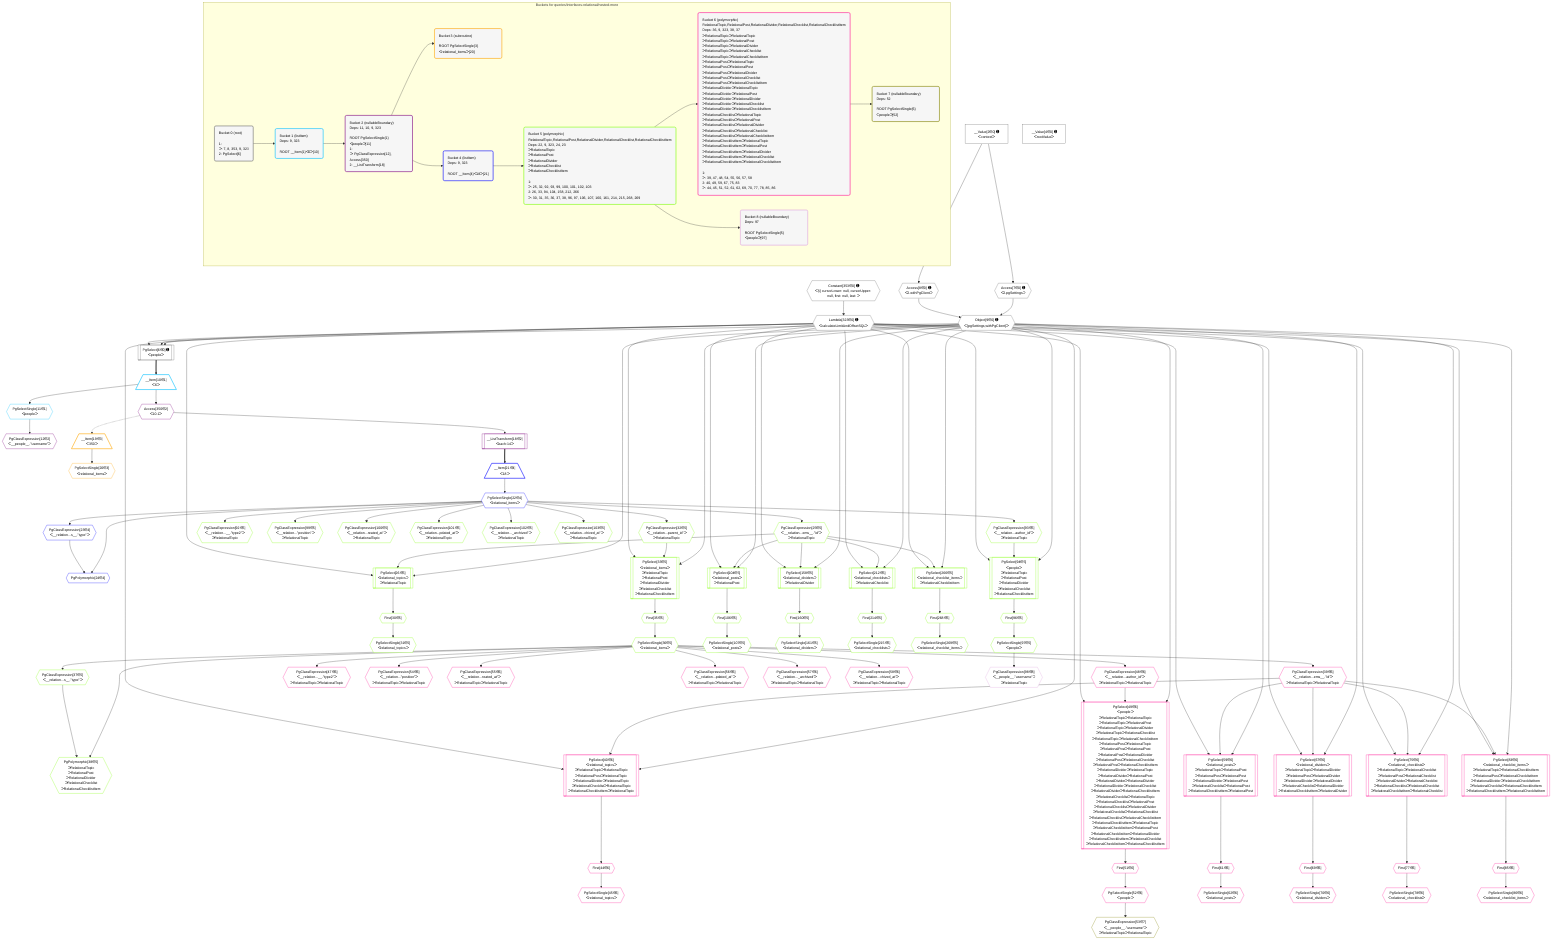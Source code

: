 %%{init: {'themeVariables': { 'fontSize': '12px'}}}%%
graph TD
    classDef path fill:#eee,stroke:#000,color:#000
    classDef plan fill:#fff,stroke-width:1px,color:#000
    classDef itemplan fill:#fff,stroke-width:2px,color:#000
    classDef unbatchedplan fill:#dff,stroke-width:1px,color:#000
    classDef sideeffectplan fill:#fcc,stroke-width:2px,color:#000
    classDef bucket fill:#f6f6f6,color:#000,stroke-width:2px,text-align:left


    %% plan dependencies
    PgSelect6[["PgSelect[6∈0] ➊<br />ᐸpeopleᐳ"]]:::plan
    Object9{{"Object[9∈0] ➊<br />ᐸ{pgSettings,withPgClient}ᐳ"}}:::plan
    Lambda323{{"Lambda[323∈0] ➊<br />ᐸcalculateLimitAndOffsetSQLᐳ"}}:::plan
    Object9 & Lambda323 & Lambda323 --> PgSelect6
    Access7{{"Access[7∈0] ➊<br />ᐸ2.pgSettingsᐳ"}}:::plan
    Access8{{"Access[8∈0] ➊<br />ᐸ2.withPgClientᐳ"}}:::plan
    Access7 & Access8 --> Object9
    __Value2["__Value[2∈0] ➊<br />ᐸcontextᐳ"]:::plan
    __Value2 --> Access7
    __Value2 --> Access8
    Constant353{{"Constant[353∈0] ➊<br />ᐸ§{ cursorLower: null, cursorUpper: null, first: null, last: ᐳ"}}:::plan
    Constant353 --> Lambda323
    __Value4["__Value[4∈0] ➊<br />ᐸrootValueᐳ"]:::plan
    __Item10[/"__Item[10∈1]<br />ᐸ6ᐳ"\]:::itemplan
    PgSelect6 ==> __Item10
    PgSelectSingle11{{"PgSelectSingle[11∈1]<br />ᐸpeopleᐳ"}}:::plan
    __Item10 --> PgSelectSingle11
    PgClassExpression12{{"PgClassExpression[12∈2]<br />ᐸ__people__.”username”ᐳ"}}:::plan
    PgSelectSingle11 --> PgClassExpression12
    __ListTransform18[["__ListTransform[18∈2]<br />ᐸeach:14ᐳ"]]:::plan
    Access350{{"Access[350∈2]<br />ᐸ10.1ᐳ"}}:::plan
    Access350 --> __ListTransform18
    __Item10 --> Access350
    __Item19[/"__Item[19∈3]<br />ᐸ350ᐳ"\]:::itemplan
    Access350 -.-> __Item19
    PgSelectSingle20{{"PgSelectSingle[20∈3]<br />ᐸrelational_itemsᐳ"}}:::plan
    __Item19 --> PgSelectSingle20
    PgPolymorphic24{{"PgPolymorphic[24∈4]"}}:::plan
    PgSelectSingle22{{"PgSelectSingle[22∈4]<br />ᐸrelational_itemsᐳ"}}:::plan
    PgClassExpression23{{"PgClassExpression[23∈4]<br />ᐸ__relation...s__.”type”ᐳ"}}:::plan
    PgSelectSingle22 & PgClassExpression23 --> PgPolymorphic24
    __Item21[/"__Item[21∈4]<br />ᐸ18ᐳ"\]:::itemplan
    __ListTransform18 ==> __Item21
    __Item21 --> PgSelectSingle22
    PgSelectSingle22 --> PgClassExpression23
    PgSelect26[["PgSelect[26∈5]<br />ᐸrelational_topicsᐳ<br />ᐳRelationalTopic"]]:::plan
    PgClassExpression25{{"PgClassExpression[25∈5]<br />ᐸ__relation...ems__.”id”ᐳ<br />ᐳRelationalTopic"}}:::plan
    Object9 & PgClassExpression25 & Lambda323 --> PgSelect26
    PgSelect33[["PgSelect[33∈5]<br />ᐸrelational_itemsᐳ<br />ᐳRelationalTopic<br />ᐳRelationalPost<br />ᐳRelationalDivider<br />ᐳRelationalChecklist<br />ᐳRelationalChecklistItem"]]:::plan
    PgClassExpression32{{"PgClassExpression[32∈5]<br />ᐸ__relation...parent_id”ᐳ<br />ᐳRelationalTopic"}}:::plan
    Object9 & PgClassExpression32 & Lambda323 --> PgSelect33
    PgSelect94[["PgSelect[94∈5]<br />ᐸpeopleᐳ<br />ᐳRelationalTopic<br />ᐳRelationalPost<br />ᐳRelationalDivider<br />ᐳRelationalChecklist<br />ᐳRelationalChecklistItem"]]:::plan
    PgClassExpression93{{"PgClassExpression[93∈5]<br />ᐸ__relation...author_id”ᐳ<br />ᐳRelationalTopic"}}:::plan
    Object9 & PgClassExpression93 & Lambda323 --> PgSelect94
    PgSelect104[["PgSelect[104∈5]<br />ᐸrelational_postsᐳ<br />ᐳRelationalPost"]]:::plan
    Object9 & PgClassExpression25 & Lambda323 --> PgSelect104
    PgSelect158[["PgSelect[158∈5]<br />ᐸrelational_dividersᐳ<br />ᐳRelationalDivider"]]:::plan
    Object9 & PgClassExpression25 & Lambda323 --> PgSelect158
    PgSelect212[["PgSelect[212∈5]<br />ᐸrelational_checklistsᐳ<br />ᐳRelationalChecklist"]]:::plan
    Object9 & PgClassExpression25 & Lambda323 --> PgSelect212
    PgSelect266[["PgSelect[266∈5]<br />ᐸrelational_checklist_itemsᐳ<br />ᐳRelationalChecklistItem"]]:::plan
    Object9 & PgClassExpression25 & Lambda323 --> PgSelect266
    PgPolymorphic38{{"PgPolymorphic[38∈5]<br />ᐳRelationalTopic<br />ᐳRelationalPost<br />ᐳRelationalDivider<br />ᐳRelationalChecklist<br />ᐳRelationalChecklistItem"}}:::plan
    PgSelectSingle36{{"PgSelectSingle[36∈5]<br />ᐸrelational_itemsᐳ"}}:::plan
    PgClassExpression37{{"PgClassExpression[37∈5]<br />ᐸ__relation...s__.”type”ᐳ"}}:::plan
    PgSelectSingle36 & PgClassExpression37 --> PgPolymorphic38
    PgSelectSingle22 --> PgClassExpression25
    First30{{"First[30∈5]"}}:::plan
    PgSelect26 --> First30
    PgSelectSingle31{{"PgSelectSingle[31∈5]<br />ᐸrelational_topicsᐳ"}}:::plan
    First30 --> PgSelectSingle31
    PgSelectSingle22 --> PgClassExpression32
    First35{{"First[35∈5]"}}:::plan
    PgSelect33 --> First35
    First35 --> PgSelectSingle36
    PgSelectSingle36 --> PgClassExpression37
    PgClassExpression92{{"PgClassExpression[92∈5]<br />ᐸ__relation...__.”type2”ᐳ<br />ᐳRelationalTopic"}}:::plan
    PgSelectSingle22 --> PgClassExpression92
    PgSelectSingle22 --> PgClassExpression93
    First96{{"First[96∈5]"}}:::plan
    PgSelect94 --> First96
    PgSelectSingle97{{"PgSelectSingle[97∈5]<br />ᐸpeopleᐳ"}}:::plan
    First96 --> PgSelectSingle97
    PgClassExpression99{{"PgClassExpression[99∈5]<br />ᐸ__relation...”position”ᐳ<br />ᐳRelationalTopic"}}:::plan
    PgSelectSingle22 --> PgClassExpression99
    PgClassExpression100{{"PgClassExpression[100∈5]<br />ᐸ__relation...reated_at”ᐳ<br />ᐳRelationalTopic"}}:::plan
    PgSelectSingle22 --> PgClassExpression100
    PgClassExpression101{{"PgClassExpression[101∈5]<br />ᐸ__relation...pdated_at”ᐳ<br />ᐳRelationalTopic"}}:::plan
    PgSelectSingle22 --> PgClassExpression101
    PgClassExpression102{{"PgClassExpression[102∈5]<br />ᐸ__relation..._archived”ᐳ<br />ᐳRelationalTopic"}}:::plan
    PgSelectSingle22 --> PgClassExpression102
    PgClassExpression103{{"PgClassExpression[103∈5]<br />ᐸ__relation...chived_at”ᐳ<br />ᐳRelationalTopic"}}:::plan
    PgSelectSingle22 --> PgClassExpression103
    First106{{"First[106∈5]"}}:::plan
    PgSelect104 --> First106
    PgSelectSingle107{{"PgSelectSingle[107∈5]<br />ᐸrelational_postsᐳ"}}:::plan
    First106 --> PgSelectSingle107
    First160{{"First[160∈5]"}}:::plan
    PgSelect158 --> First160
    PgSelectSingle161{{"PgSelectSingle[161∈5]<br />ᐸrelational_dividersᐳ"}}:::plan
    First160 --> PgSelectSingle161
    First214{{"First[214∈5]"}}:::plan
    PgSelect212 --> First214
    PgSelectSingle215{{"PgSelectSingle[215∈5]<br />ᐸrelational_checklistsᐳ"}}:::plan
    First214 --> PgSelectSingle215
    First268{{"First[268∈5]"}}:::plan
    PgSelect266 --> First268
    PgSelectSingle269{{"PgSelectSingle[269∈5]<br />ᐸrelational_checklist_itemsᐳ"}}:::plan
    First268 --> PgSelectSingle269
    PgSelect40[["PgSelect[40∈6]<br />ᐸrelational_topicsᐳ<br />ᐳRelationalTopicᐳRelationalTopic<br />ᐳRelationalPostᐳRelationalTopic<br />ᐳRelationalDividerᐳRelationalTopic<br />ᐳRelationalChecklistᐳRelationalTopic<br />ᐳRelationalChecklistItemᐳRelationalTopic"]]:::plan
    PgClassExpression39{{"PgClassExpression[39∈6]<br />ᐸ__relation...ems__.”id”ᐳ<br />ᐳRelationalTopicᐳRelationalTopic"}}:::plan
    Object9 & PgClassExpression39 & Lambda323 --> PgSelect40
    PgSelect49[["PgSelect[49∈6]<br />ᐸpeopleᐳ<br />ᐳRelationalTopicᐳRelationalTopic<br />ᐳRelationalTopicᐳRelationalPost<br />ᐳRelationalTopicᐳRelationalDivider<br />ᐳRelationalTopicᐳRelationalChecklist<br />ᐳRelationalTopicᐳRelationalChecklistItem<br />ᐳRelationalPostᐳRelationalTopic<br />ᐳRelationalPostᐳRelationalPost<br />ᐳRelationalPostᐳRelationalDivider<br />ᐳRelationalPostᐳRelationalChecklist<br />ᐳRelationalPostᐳRelationalChecklistItem<br />ᐳRelationalDividerᐳRelationalTopic<br />ᐳRelationalDividerᐳRelationalPost<br />ᐳRelationalDividerᐳRelationalDivider<br />ᐳRelationalDividerᐳRelationalChecklist<br />ᐳRelationalDividerᐳRelationalChecklistItem<br />ᐳRelationalChecklistᐳRelationalTopic<br />ᐳRelationalChecklistᐳRelationalPost<br />ᐳRelationalChecklistᐳRelationalDivider<br />ᐳRelationalChecklistᐳRelationalChecklist<br />ᐳRelationalChecklistᐳRelationalChecklistItem<br />ᐳRelationalChecklistItemᐳRelationalTopic<br />ᐳRelationalChecklistItemᐳRelationalPost<br />ᐳRelationalChecklistItemᐳRelationalDivider<br />ᐳRelationalChecklistItemᐳRelationalChecklist<br />ᐳRelationalChecklistItemᐳRelationalChecklistItem"]]:::plan
    PgClassExpression48{{"PgClassExpression[48∈6]<br />ᐸ__relation...author_id”ᐳ<br />ᐳRelationalTopicᐳRelationalTopic"}}:::plan
    Object9 & PgClassExpression48 & Lambda323 --> PgSelect49
    PgSelect59[["PgSelect[59∈6]<br />ᐸrelational_postsᐳ<br />ᐳRelationalTopicᐳRelationalPost<br />ᐳRelationalPostᐳRelationalPost<br />ᐳRelationalDividerᐳRelationalPost<br />ᐳRelationalChecklistᐳRelationalPost<br />ᐳRelationalChecklistItemᐳRelationalPost"]]:::plan
    Object9 & PgClassExpression39 & Lambda323 --> PgSelect59
    PgSelect67[["PgSelect[67∈6]<br />ᐸrelational_dividersᐳ<br />ᐳRelationalTopicᐳRelationalDivider<br />ᐳRelationalPostᐳRelationalDivider<br />ᐳRelationalDividerᐳRelationalDivider<br />ᐳRelationalChecklistᐳRelationalDivider<br />ᐳRelationalChecklistItemᐳRelationalDivider"]]:::plan
    Object9 & PgClassExpression39 & Lambda323 --> PgSelect67
    PgSelect75[["PgSelect[75∈6]<br />ᐸrelational_checklistsᐳ<br />ᐳRelationalTopicᐳRelationalChecklist<br />ᐳRelationalPostᐳRelationalChecklist<br />ᐳRelationalDividerᐳRelationalChecklist<br />ᐳRelationalChecklistᐳRelationalChecklist<br />ᐳRelationalChecklistItemᐳRelationalChecklist"]]:::plan
    Object9 & PgClassExpression39 & Lambda323 --> PgSelect75
    PgSelect83[["PgSelect[83∈6]<br />ᐸrelational_checklist_itemsᐳ<br />ᐳRelationalTopicᐳRelationalChecklistItem<br />ᐳRelationalPostᐳRelationalChecklistItem<br />ᐳRelationalDividerᐳRelationalChecklistItem<br />ᐳRelationalChecklistᐳRelationalChecklistItem<br />ᐳRelationalChecklistItemᐳRelationalChecklistItem"]]:::plan
    Object9 & PgClassExpression39 & Lambda323 --> PgSelect83
    PgSelectSingle36 --> PgClassExpression39
    First44{{"First[44∈6]"}}:::plan
    PgSelect40 --> First44
    PgSelectSingle45{{"PgSelectSingle[45∈6]<br />ᐸrelational_topicsᐳ"}}:::plan
    First44 --> PgSelectSingle45
    PgClassExpression47{{"PgClassExpression[47∈6]<br />ᐸ__relation...__.”type2”ᐳ<br />ᐳRelationalTopicᐳRelationalTopic"}}:::plan
    PgSelectSingle36 --> PgClassExpression47
    PgSelectSingle36 --> PgClassExpression48
    First51{{"First[51∈6]"}}:::plan
    PgSelect49 --> First51
    PgSelectSingle52{{"PgSelectSingle[52∈6]<br />ᐸpeopleᐳ"}}:::plan
    First51 --> PgSelectSingle52
    PgClassExpression54{{"PgClassExpression[54∈6]<br />ᐸ__relation...”position”ᐳ<br />ᐳRelationalTopicᐳRelationalTopic"}}:::plan
    PgSelectSingle36 --> PgClassExpression54
    PgClassExpression55{{"PgClassExpression[55∈6]<br />ᐸ__relation...reated_at”ᐳ<br />ᐳRelationalTopicᐳRelationalTopic"}}:::plan
    PgSelectSingle36 --> PgClassExpression55
    PgClassExpression56{{"PgClassExpression[56∈6]<br />ᐸ__relation...pdated_at”ᐳ<br />ᐳRelationalTopicᐳRelationalTopic"}}:::plan
    PgSelectSingle36 --> PgClassExpression56
    PgClassExpression57{{"PgClassExpression[57∈6]<br />ᐸ__relation..._archived”ᐳ<br />ᐳRelationalTopicᐳRelationalTopic"}}:::plan
    PgSelectSingle36 --> PgClassExpression57
    PgClassExpression58{{"PgClassExpression[58∈6]<br />ᐸ__relation...chived_at”ᐳ<br />ᐳRelationalTopicᐳRelationalTopic"}}:::plan
    PgSelectSingle36 --> PgClassExpression58
    First61{{"First[61∈6]"}}:::plan
    PgSelect59 --> First61
    PgSelectSingle62{{"PgSelectSingle[62∈6]<br />ᐸrelational_postsᐳ"}}:::plan
    First61 --> PgSelectSingle62
    First69{{"First[69∈6]"}}:::plan
    PgSelect67 --> First69
    PgSelectSingle70{{"PgSelectSingle[70∈6]<br />ᐸrelational_dividersᐳ"}}:::plan
    First69 --> PgSelectSingle70
    First77{{"First[77∈6]"}}:::plan
    PgSelect75 --> First77
    PgSelectSingle78{{"PgSelectSingle[78∈6]<br />ᐸrelational_checklistsᐳ"}}:::plan
    First77 --> PgSelectSingle78
    First85{{"First[85∈6]"}}:::plan
    PgSelect83 --> First85
    PgSelectSingle86{{"PgSelectSingle[86∈6]<br />ᐸrelational_checklist_itemsᐳ"}}:::plan
    First85 --> PgSelectSingle86
    PgClassExpression53{{"PgClassExpression[53∈7]<br />ᐸ__people__.”username”ᐳ<br />ᐳRelationalTopicᐳRelationalTopic"}}:::plan
    PgSelectSingle52 --> PgClassExpression53
    PgClassExpression98{{"PgClassExpression[98∈8]<br />ᐸ__people__.”username”ᐳ<br />ᐳRelationalTopic"}}:::plan
    PgSelectSingle97 --> PgClassExpression98

    %% define steps

    subgraph "Buckets for queries/interfaces-relational/nested-more"
    Bucket0("Bucket 0 (root)<br /><br />1: <br />ᐳ: 7, 8, 353, 9, 323<br />2: PgSelect[6]"):::bucket
    classDef bucket0 stroke:#696969
    class Bucket0,__Value2,__Value4,PgSelect6,Access7,Access8,Object9,Lambda323,Constant353 bucket0
    Bucket1("Bucket 1 (listItem)<br />Deps: 9, 323<br /><br />ROOT __Item{1}ᐸ6ᐳ[10]"):::bucket
    classDef bucket1 stroke:#00bfff
    class Bucket1,__Item10,PgSelectSingle11 bucket1
    Bucket2("Bucket 2 (nullableBoundary)<br />Deps: 11, 10, 9, 323<br /><br />ROOT PgSelectSingle{1}ᐸpeopleᐳ[11]<br />1: <br />ᐳ: PgClassExpression[12], Access[350]<br />2: __ListTransform[18]"):::bucket
    classDef bucket2 stroke:#7f007f
    class Bucket2,PgClassExpression12,__ListTransform18,Access350 bucket2
    Bucket3("Bucket 3 (subroutine)<br /><br />ROOT PgSelectSingle{3}ᐸrelational_itemsᐳ[20]"):::bucket
    classDef bucket3 stroke:#ffa500
    class Bucket3,__Item19,PgSelectSingle20 bucket3
    Bucket4("Bucket 4 (listItem)<br />Deps: 9, 323<br /><br />ROOT __Item{4}ᐸ18ᐳ[21]"):::bucket
    classDef bucket4 stroke:#0000ff
    class Bucket4,__Item21,PgSelectSingle22,PgClassExpression23,PgPolymorphic24 bucket4
    Bucket5("Bucket 5 (polymorphic)<br />RelationalTopic,RelationalPost,RelationalDivider,RelationalChecklist,RelationalChecklistItem<br />Deps: 22, 9, 323, 24, 23<br />ᐳRelationalTopic<br />ᐳRelationalPost<br />ᐳRelationalDivider<br />ᐳRelationalChecklist<br />ᐳRelationalChecklistItem<br /><br />1: <br />ᐳ: 25, 32, 92, 93, 99, 100, 101, 102, 103<br />2: 26, 33, 94, 104, 158, 212, 266<br />ᐳ: 30, 31, 35, 36, 37, 38, 96, 97, 106, 107, 160, 161, 214, 215, 268, 269"):::bucket
    classDef bucket5 stroke:#7fff00
    class Bucket5,PgClassExpression25,PgSelect26,First30,PgSelectSingle31,PgClassExpression32,PgSelect33,First35,PgSelectSingle36,PgClassExpression37,PgPolymorphic38,PgClassExpression92,PgClassExpression93,PgSelect94,First96,PgSelectSingle97,PgClassExpression99,PgClassExpression100,PgClassExpression101,PgClassExpression102,PgClassExpression103,PgSelect104,First106,PgSelectSingle107,PgSelect158,First160,PgSelectSingle161,PgSelect212,First214,PgSelectSingle215,PgSelect266,First268,PgSelectSingle269 bucket5
    Bucket6("Bucket 6 (polymorphic)<br />RelationalTopic,RelationalPost,RelationalDivider,RelationalChecklist,RelationalChecklistItem<br />Deps: 36, 9, 323, 38, 37<br />ᐳRelationalTopicᐳRelationalTopic<br />ᐳRelationalTopicᐳRelationalPost<br />ᐳRelationalTopicᐳRelationalDivider<br />ᐳRelationalTopicᐳRelationalChecklist<br />ᐳRelationalTopicᐳRelationalChecklistItem<br />ᐳRelationalPostᐳRelationalTopic<br />ᐳRelationalPostᐳRelationalPost<br />ᐳRelationalPostᐳRelationalDivider<br />ᐳRelationalPostᐳRelationalChecklist<br />ᐳRelationalPostᐳRelationalChecklistItem<br />ᐳRelationalDividerᐳRelationalTopic<br />ᐳRelationalDividerᐳRelationalPost<br />ᐳRelationalDividerᐳRelationalDivider<br />ᐳRelationalDividerᐳRelationalChecklist<br />ᐳRelationalDividerᐳRelationalChecklistItem<br />ᐳRelationalChecklistᐳRelationalTopic<br />ᐳRelationalChecklistᐳRelationalPost<br />ᐳRelationalChecklistᐳRelationalDivider<br />ᐳRelationalChecklistᐳRelationalChecklist<br />ᐳRelationalChecklistᐳRelationalChecklistItem<br />ᐳRelationalChecklistItemᐳRelationalTopic<br />ᐳRelationalChecklistItemᐳRelationalPost<br />ᐳRelationalChecklistItemᐳRelationalDivider<br />ᐳRelationalChecklistItemᐳRelationalChecklist<br />ᐳRelationalChecklistItemᐳRelationalChecklistItem<br /><br />1: <br />ᐳ: 39, 47, 48, 54, 55, 56, 57, 58<br />2: 40, 49, 59, 67, 75, 83<br />ᐳ: 44, 45, 51, 52, 61, 62, 69, 70, 77, 78, 85, 86"):::bucket
    classDef bucket6 stroke:#ff1493
    class Bucket6,PgClassExpression39,PgSelect40,First44,PgSelectSingle45,PgClassExpression47,PgClassExpression48,PgSelect49,First51,PgSelectSingle52,PgClassExpression54,PgClassExpression55,PgClassExpression56,PgClassExpression57,PgClassExpression58,PgSelect59,First61,PgSelectSingle62,PgSelect67,First69,PgSelectSingle70,PgSelect75,First77,PgSelectSingle78,PgSelect83,First85,PgSelectSingle86 bucket6
    Bucket7("Bucket 7 (nullableBoundary)<br />Deps: 52<br /><br />ROOT PgSelectSingle{6}ᐸpeopleᐳ[52]"):::bucket
    classDef bucket7 stroke:#808000
    class Bucket7,PgClassExpression53 bucket7
    Bucket8("Bucket 8 (nullableBoundary)<br />Deps: 97<br /><br />ROOT PgSelectSingle{5}ᐸpeopleᐳ[97]"):::bucket
    classDef bucket8 stroke:#dda0dd
    class Bucket8,PgClassExpression98 bucket8
    Bucket0 --> Bucket1
    Bucket1 --> Bucket2
    Bucket2 --> Bucket3 & Bucket4
    Bucket4 --> Bucket5
    Bucket5 --> Bucket6 & Bucket8
    Bucket6 --> Bucket7
    end